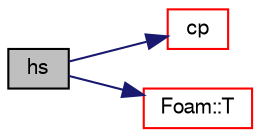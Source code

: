 digraph "hs"
{
  bgcolor="transparent";
  edge [fontname="FreeSans",fontsize="10",labelfontname="FreeSans",labelfontsize="10"];
  node [fontname="FreeSans",fontsize="10",shape=record];
  rankdir="LR";
  Node174 [label="hs",height=0.2,width=0.4,color="black", fillcolor="grey75", style="filled", fontcolor="black"];
  Node174 -> Node175 [color="midnightblue",fontsize="10",style="solid",fontname="FreeSans"];
  Node175 [label="cp",height=0.2,width=0.4,color="red",URL="$a30362.html#a68cc4116ee1e7f03181ae4ec51672064",tooltip="Heat capacity at constant pressure [J/(kmol K)]. "];
  Node174 -> Node177 [color="midnightblue",fontsize="10",style="solid",fontname="FreeSans"];
  Node177 [label="Foam::T",height=0.2,width=0.4,color="red",URL="$a21124.html#ae57fda0abb14bb0944947c463c6e09d4"];
}
